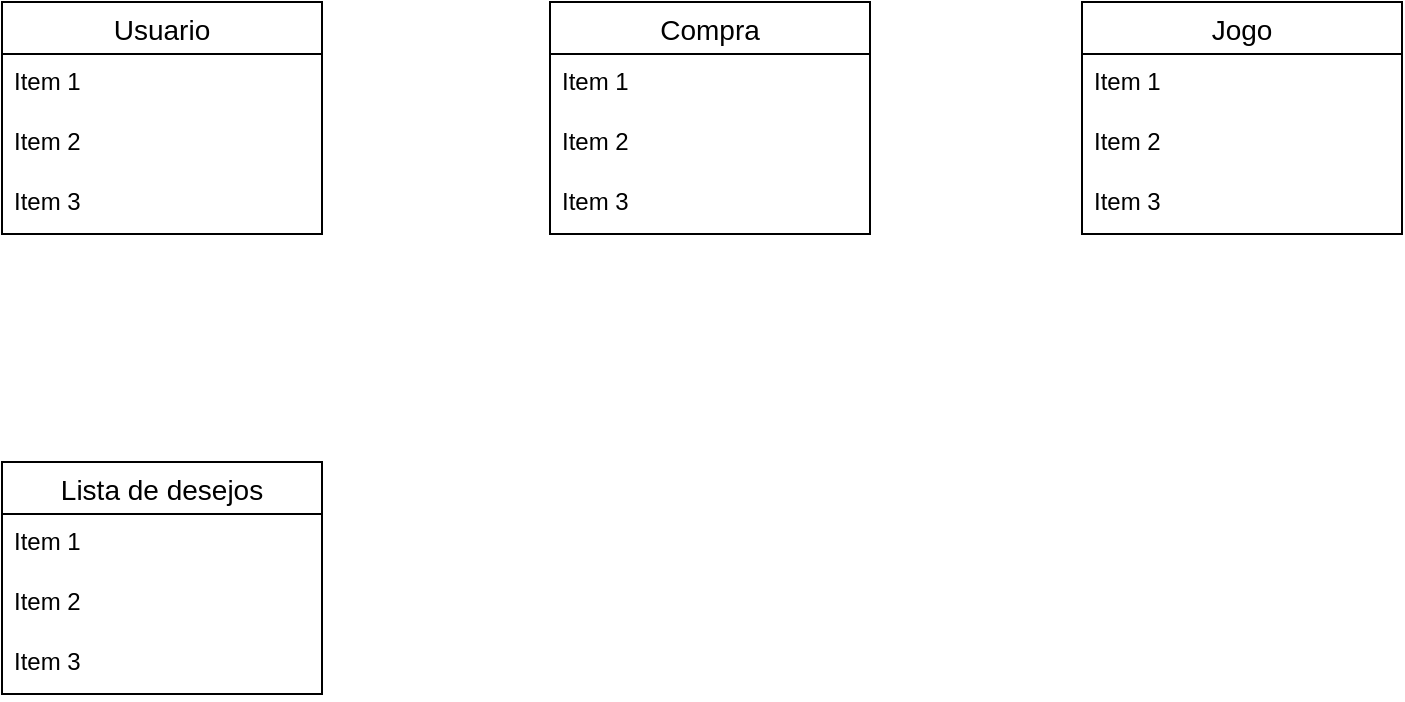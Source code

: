 <mxfile version="21.5.2" type="github">
  <diagram name="Página-1" id="LYa6vVmkQ6kkYleELkHt">
    <mxGraphModel dx="880" dy="484" grid="1" gridSize="10" guides="1" tooltips="1" connect="1" arrows="1" fold="1" page="1" pageScale="1" pageWidth="827" pageHeight="1169" math="0" shadow="0">
      <root>
        <mxCell id="0" />
        <mxCell id="1" parent="0" />
        <mxCell id="S2bd-8xSc3iq0MVG18dw-1" value="Jogo" style="swimlane;fontStyle=0;childLayout=stackLayout;horizontal=1;startSize=26;horizontalStack=0;resizeParent=1;resizeParentMax=0;resizeLast=0;collapsible=1;marginBottom=0;align=center;fontSize=14;" vertex="1" parent="1">
          <mxGeometry x="600" y="40" width="160" height="116" as="geometry" />
        </mxCell>
        <mxCell id="S2bd-8xSc3iq0MVG18dw-2" value="Item 1" style="text;strokeColor=none;fillColor=none;spacingLeft=4;spacingRight=4;overflow=hidden;rotatable=0;points=[[0,0.5],[1,0.5]];portConstraint=eastwest;fontSize=12;whiteSpace=wrap;html=1;" vertex="1" parent="S2bd-8xSc3iq0MVG18dw-1">
          <mxGeometry y="26" width="160" height="30" as="geometry" />
        </mxCell>
        <mxCell id="S2bd-8xSc3iq0MVG18dw-3" value="Item 2" style="text;strokeColor=none;fillColor=none;spacingLeft=4;spacingRight=4;overflow=hidden;rotatable=0;points=[[0,0.5],[1,0.5]];portConstraint=eastwest;fontSize=12;whiteSpace=wrap;html=1;" vertex="1" parent="S2bd-8xSc3iq0MVG18dw-1">
          <mxGeometry y="56" width="160" height="30" as="geometry" />
        </mxCell>
        <mxCell id="S2bd-8xSc3iq0MVG18dw-4" value="Item 3" style="text;strokeColor=none;fillColor=none;spacingLeft=4;spacingRight=4;overflow=hidden;rotatable=0;points=[[0,0.5],[1,0.5]];portConstraint=eastwest;fontSize=12;whiteSpace=wrap;html=1;" vertex="1" parent="S2bd-8xSc3iq0MVG18dw-1">
          <mxGeometry y="86" width="160" height="30" as="geometry" />
        </mxCell>
        <mxCell id="S2bd-8xSc3iq0MVG18dw-5" value="Compra" style="swimlane;fontStyle=0;childLayout=stackLayout;horizontal=1;startSize=26;horizontalStack=0;resizeParent=1;resizeParentMax=0;resizeLast=0;collapsible=1;marginBottom=0;align=center;fontSize=14;" vertex="1" parent="1">
          <mxGeometry x="334" y="40" width="160" height="116" as="geometry" />
        </mxCell>
        <mxCell id="S2bd-8xSc3iq0MVG18dw-6" value="Item 1" style="text;strokeColor=none;fillColor=none;spacingLeft=4;spacingRight=4;overflow=hidden;rotatable=0;points=[[0,0.5],[1,0.5]];portConstraint=eastwest;fontSize=12;whiteSpace=wrap;html=1;" vertex="1" parent="S2bd-8xSc3iq0MVG18dw-5">
          <mxGeometry y="26" width="160" height="30" as="geometry" />
        </mxCell>
        <mxCell id="S2bd-8xSc3iq0MVG18dw-7" value="Item 2" style="text;strokeColor=none;fillColor=none;spacingLeft=4;spacingRight=4;overflow=hidden;rotatable=0;points=[[0,0.5],[1,0.5]];portConstraint=eastwest;fontSize=12;whiteSpace=wrap;html=1;" vertex="1" parent="S2bd-8xSc3iq0MVG18dw-5">
          <mxGeometry y="56" width="160" height="30" as="geometry" />
        </mxCell>
        <mxCell id="S2bd-8xSc3iq0MVG18dw-8" value="Item 3" style="text;strokeColor=none;fillColor=none;spacingLeft=4;spacingRight=4;overflow=hidden;rotatable=0;points=[[0,0.5],[1,0.5]];portConstraint=eastwest;fontSize=12;whiteSpace=wrap;html=1;" vertex="1" parent="S2bd-8xSc3iq0MVG18dw-5">
          <mxGeometry y="86" width="160" height="30" as="geometry" />
        </mxCell>
        <mxCell id="S2bd-8xSc3iq0MVG18dw-11" value="Usuario" style="swimlane;fontStyle=0;childLayout=stackLayout;horizontal=1;startSize=26;horizontalStack=0;resizeParent=1;resizeParentMax=0;resizeLast=0;collapsible=1;marginBottom=0;align=center;fontSize=14;" vertex="1" parent="1">
          <mxGeometry x="60" y="40" width="160" height="116" as="geometry" />
        </mxCell>
        <mxCell id="S2bd-8xSc3iq0MVG18dw-12" value="Item 1" style="text;strokeColor=none;fillColor=none;spacingLeft=4;spacingRight=4;overflow=hidden;rotatable=0;points=[[0,0.5],[1,0.5]];portConstraint=eastwest;fontSize=12;whiteSpace=wrap;html=1;" vertex="1" parent="S2bd-8xSc3iq0MVG18dw-11">
          <mxGeometry y="26" width="160" height="30" as="geometry" />
        </mxCell>
        <mxCell id="S2bd-8xSc3iq0MVG18dw-13" value="Item 2" style="text;strokeColor=none;fillColor=none;spacingLeft=4;spacingRight=4;overflow=hidden;rotatable=0;points=[[0,0.5],[1,0.5]];portConstraint=eastwest;fontSize=12;whiteSpace=wrap;html=1;" vertex="1" parent="S2bd-8xSc3iq0MVG18dw-11">
          <mxGeometry y="56" width="160" height="30" as="geometry" />
        </mxCell>
        <mxCell id="S2bd-8xSc3iq0MVG18dw-14" value="Item 3" style="text;strokeColor=none;fillColor=none;spacingLeft=4;spacingRight=4;overflow=hidden;rotatable=0;points=[[0,0.5],[1,0.5]];portConstraint=eastwest;fontSize=12;whiteSpace=wrap;html=1;" vertex="1" parent="S2bd-8xSc3iq0MVG18dw-11">
          <mxGeometry y="86" width="160" height="30" as="geometry" />
        </mxCell>
        <mxCell id="S2bd-8xSc3iq0MVG18dw-15" value="Lista de desejos" style="swimlane;fontStyle=0;childLayout=stackLayout;horizontal=1;startSize=26;horizontalStack=0;resizeParent=1;resizeParentMax=0;resizeLast=0;collapsible=1;marginBottom=0;align=center;fontSize=14;" vertex="1" parent="1">
          <mxGeometry x="60" y="270" width="160" height="116" as="geometry" />
        </mxCell>
        <mxCell id="S2bd-8xSc3iq0MVG18dw-16" value="Item 1" style="text;strokeColor=none;fillColor=none;spacingLeft=4;spacingRight=4;overflow=hidden;rotatable=0;points=[[0,0.5],[1,0.5]];portConstraint=eastwest;fontSize=12;whiteSpace=wrap;html=1;" vertex="1" parent="S2bd-8xSc3iq0MVG18dw-15">
          <mxGeometry y="26" width="160" height="30" as="geometry" />
        </mxCell>
        <mxCell id="S2bd-8xSc3iq0MVG18dw-17" value="Item 2" style="text;strokeColor=none;fillColor=none;spacingLeft=4;spacingRight=4;overflow=hidden;rotatable=0;points=[[0,0.5],[1,0.5]];portConstraint=eastwest;fontSize=12;whiteSpace=wrap;html=1;" vertex="1" parent="S2bd-8xSc3iq0MVG18dw-15">
          <mxGeometry y="56" width="160" height="30" as="geometry" />
        </mxCell>
        <mxCell id="S2bd-8xSc3iq0MVG18dw-18" value="Item 3" style="text;strokeColor=none;fillColor=none;spacingLeft=4;spacingRight=4;overflow=hidden;rotatable=0;points=[[0,0.5],[1,0.5]];portConstraint=eastwest;fontSize=12;whiteSpace=wrap;html=1;" vertex="1" parent="S2bd-8xSc3iq0MVG18dw-15">
          <mxGeometry y="86" width="160" height="30" as="geometry" />
        </mxCell>
      </root>
    </mxGraphModel>
  </diagram>
</mxfile>
